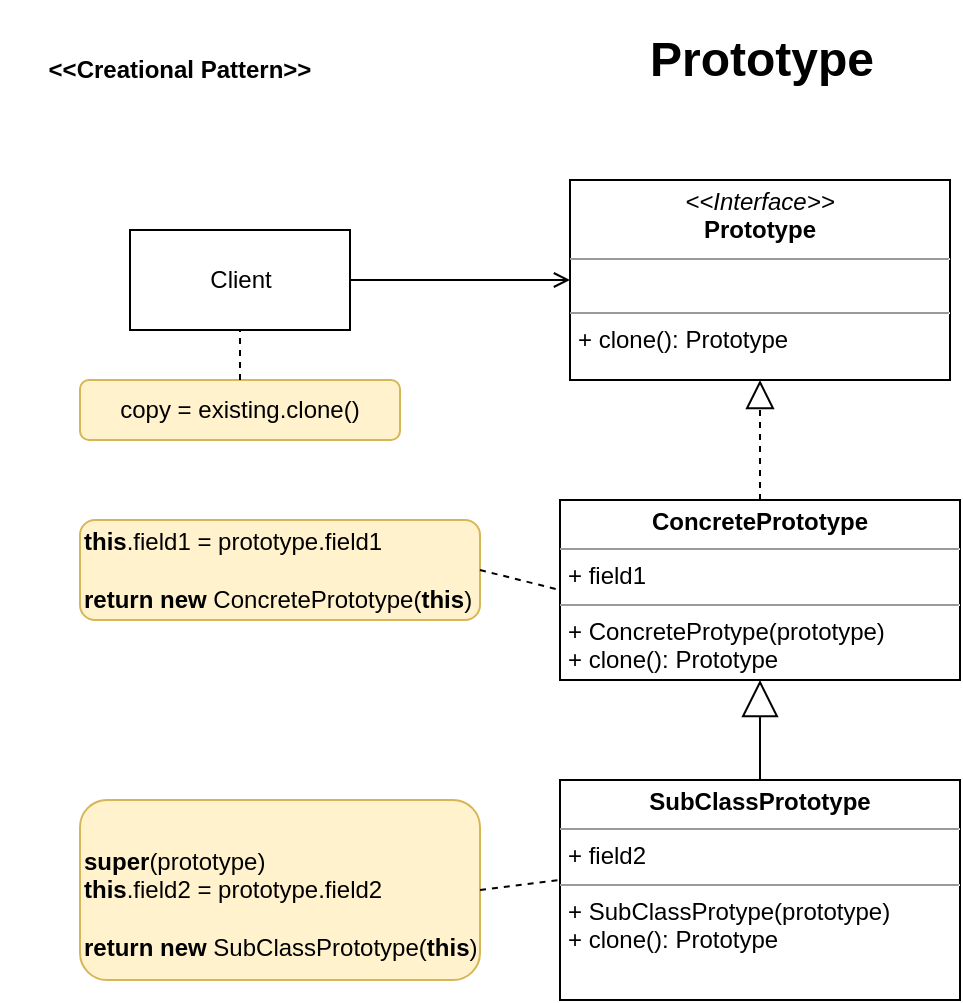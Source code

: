 <mxfile version="20.2.7" type="github">
  <diagram id="C5RBs43oDa-KdzZeNtuy" name="Page-1">
    <mxGraphModel dx="1038" dy="1740" grid="1" gridSize="10" guides="1" tooltips="1" connect="1" arrows="1" fold="1" page="1" pageScale="1" pageWidth="827" pageHeight="1169" math="0" shadow="0">
      <root>
        <mxCell id="WIyWlLk6GJQsqaUBKTNV-0" />
        <mxCell id="WIyWlLk6GJQsqaUBKTNV-1" parent="WIyWlLk6GJQsqaUBKTNV-0" />
        <mxCell id="44PV9vE5lVTY9_xdUnsA-0" value="&lt;b&gt;&amp;lt;&amp;lt;Creational Pattern&amp;gt;&amp;gt;&lt;/b&gt;" style="text;html=1;strokeColor=none;fillColor=none;align=center;verticalAlign=middle;whiteSpace=wrap;rounded=0;" vertex="1" parent="WIyWlLk6GJQsqaUBKTNV-1">
          <mxGeometry x="40" y="10" width="180" height="30" as="geometry" />
        </mxCell>
        <mxCell id="44PV9vE5lVTY9_xdUnsA-1" value="&lt;h1&gt;Prototype&lt;/h1&gt;" style="text;html=1;strokeColor=none;fillColor=none;spacing=5;spacingTop=-20;whiteSpace=wrap;overflow=hidden;rounded=0;" vertex="1" parent="WIyWlLk6GJQsqaUBKTNV-1">
          <mxGeometry x="360" width="120" height="50" as="geometry" />
        </mxCell>
        <mxCell id="44PV9vE5lVTY9_xdUnsA-2" value="&lt;p style=&quot;margin:0px;margin-top:4px;text-align:center;&quot;&gt;&lt;i&gt;&amp;lt;&amp;lt;Interface&amp;gt;&amp;gt;&lt;/i&gt;&lt;br&gt;&lt;b&gt;Prototype&lt;/b&gt;&lt;/p&gt;&lt;hr size=&quot;1&quot;&gt;&lt;p style=&quot;margin:0px;margin-left:4px;&quot;&gt;&lt;br&gt;&lt;/p&gt;&lt;hr size=&quot;1&quot;&gt;&lt;p style=&quot;margin:0px;margin-left:4px;&quot;&gt;+ clone(): Prototype&lt;br&gt;&lt;br&gt;&lt;/p&gt;" style="verticalAlign=top;align=left;overflow=fill;fontSize=12;fontFamily=Helvetica;html=1;" vertex="1" parent="WIyWlLk6GJQsqaUBKTNV-1">
          <mxGeometry x="325" y="80" width="190" height="100" as="geometry" />
        </mxCell>
        <mxCell id="44PV9vE5lVTY9_xdUnsA-3" value="&lt;p style=&quot;margin:0px;margin-top:4px;text-align:center;&quot;&gt;&lt;b&gt;ConcretePrototype&lt;/b&gt;&lt;/p&gt;&lt;hr size=&quot;1&quot;&gt;&lt;p style=&quot;margin:0px;margin-left:4px;&quot;&gt;+ field1&lt;/p&gt;&lt;hr size=&quot;1&quot;&gt;&lt;p style=&quot;margin:0px;margin-left:4px;&quot;&gt;+ ConcreteProtype(prototype)&lt;/p&gt;&lt;p style=&quot;margin:0px;margin-left:4px;&quot;&gt;+ clone(): Prototype&lt;/p&gt;" style="verticalAlign=top;align=left;overflow=fill;fontSize=12;fontFamily=Helvetica;html=1;" vertex="1" parent="WIyWlLk6GJQsqaUBKTNV-1">
          <mxGeometry x="320" y="240" width="200" height="90" as="geometry" />
        </mxCell>
        <mxCell id="44PV9vE5lVTY9_xdUnsA-4" value="" style="endArrow=block;dashed=1;endFill=0;endSize=12;html=1;rounded=0;exitX=0.5;exitY=0;exitDx=0;exitDy=0;entryX=0.5;entryY=1;entryDx=0;entryDy=0;" edge="1" parent="WIyWlLk6GJQsqaUBKTNV-1" source="44PV9vE5lVTY9_xdUnsA-3" target="44PV9vE5lVTY9_xdUnsA-2">
          <mxGeometry width="160" relative="1" as="geometry">
            <mxPoint x="460" y="210" as="sourcePoint" />
            <mxPoint x="620" y="210" as="targetPoint" />
          </mxGeometry>
        </mxCell>
        <mxCell id="44PV9vE5lVTY9_xdUnsA-5" value="Client" style="html=1;" vertex="1" parent="WIyWlLk6GJQsqaUBKTNV-1">
          <mxGeometry x="105" y="105" width="110" height="50" as="geometry" />
        </mxCell>
        <mxCell id="44PV9vE5lVTY9_xdUnsA-6" value="" style="endArrow=open;html=1;rounded=0;exitX=1;exitY=0.5;exitDx=0;exitDy=0;entryX=0;entryY=0.5;entryDx=0;entryDy=0;endFill=0;" edge="1" parent="WIyWlLk6GJQsqaUBKTNV-1" source="44PV9vE5lVTY9_xdUnsA-5" target="44PV9vE5lVTY9_xdUnsA-2">
          <mxGeometry width="50" height="50" relative="1" as="geometry">
            <mxPoint x="210" y="170" as="sourcePoint" />
            <mxPoint x="260" y="120" as="targetPoint" />
          </mxGeometry>
        </mxCell>
        <mxCell id="44PV9vE5lVTY9_xdUnsA-7" value="copy = existing.clone()" style="text;html=1;strokeColor=#d6b656;fillColor=#fff2cc;align=center;verticalAlign=middle;whiteSpace=wrap;rounded=1;" vertex="1" parent="WIyWlLk6GJQsqaUBKTNV-1">
          <mxGeometry x="80" y="180" width="160" height="30" as="geometry" />
        </mxCell>
        <mxCell id="44PV9vE5lVTY9_xdUnsA-8" value="" style="endArrow=none;dashed=1;html=1;rounded=0;exitX=0.5;exitY=0;exitDx=0;exitDy=0;entryX=0.5;entryY=1;entryDx=0;entryDy=0;" edge="1" parent="WIyWlLk6GJQsqaUBKTNV-1" source="44PV9vE5lVTY9_xdUnsA-7" target="44PV9vE5lVTY9_xdUnsA-5">
          <mxGeometry width="50" height="50" relative="1" as="geometry">
            <mxPoint x="160" y="200" as="sourcePoint" />
            <mxPoint x="155" y="150" as="targetPoint" />
          </mxGeometry>
        </mxCell>
        <mxCell id="44PV9vE5lVTY9_xdUnsA-9" value="&lt;b&gt;this&lt;/b&gt;.field1 = prototype.field1&lt;br&gt;&lt;br&gt;&lt;b&gt;return new&lt;/b&gt; ConcretePrototype(&lt;b&gt;this&lt;/b&gt;)" style="text;html=1;strokeColor=#d6b656;fillColor=#fff2cc;align=left;verticalAlign=middle;whiteSpace=wrap;rounded=1;" vertex="1" parent="WIyWlLk6GJQsqaUBKTNV-1">
          <mxGeometry x="80" y="250" width="200" height="50" as="geometry" />
        </mxCell>
        <mxCell id="44PV9vE5lVTY9_xdUnsA-10" value="" style="endArrow=none;dashed=1;html=1;rounded=0;entryX=0;entryY=0.5;entryDx=0;entryDy=0;exitX=1;exitY=0.5;exitDx=0;exitDy=0;" edge="1" parent="WIyWlLk6GJQsqaUBKTNV-1" source="44PV9vE5lVTY9_xdUnsA-9" target="44PV9vE5lVTY9_xdUnsA-3">
          <mxGeometry width="50" height="50" relative="1" as="geometry">
            <mxPoint x="260" y="320" as="sourcePoint" />
            <mxPoint x="310" y="270" as="targetPoint" />
          </mxGeometry>
        </mxCell>
        <mxCell id="44PV9vE5lVTY9_xdUnsA-11" value="&lt;p style=&quot;margin:0px;margin-top:4px;text-align:center;&quot;&gt;&lt;b&gt;SubClassPrototype&lt;/b&gt;&lt;/p&gt;&lt;hr size=&quot;1&quot;&gt;&lt;p style=&quot;margin:0px;margin-left:4px;&quot;&gt;+ field2&lt;/p&gt;&lt;hr size=&quot;1&quot;&gt;&lt;p style=&quot;margin:0px;margin-left:4px;&quot;&gt;+ SubClassProtype(prototype)&lt;/p&gt;&lt;p style=&quot;margin:0px;margin-left:4px;&quot;&gt;+ clone(): Prototype&lt;/p&gt;" style="verticalAlign=top;align=left;overflow=fill;fontSize=12;fontFamily=Helvetica;html=1;" vertex="1" parent="WIyWlLk6GJQsqaUBKTNV-1">
          <mxGeometry x="320" y="380" width="200" height="110" as="geometry" />
        </mxCell>
        <mxCell id="44PV9vE5lVTY9_xdUnsA-12" value="&lt;b&gt;&lt;br&gt;super&lt;/b&gt;(prototype)&lt;br&gt;&lt;b&gt;this&lt;/b&gt;.field2 = prototype.field2&lt;br&gt;&lt;br&gt;&lt;b&gt;return new&lt;/b&gt;&amp;nbsp;SubClassPrototype(&lt;b&gt;this&lt;/b&gt;)" style="text;html=1;strokeColor=#d6b656;fillColor=#fff2cc;align=left;verticalAlign=middle;whiteSpace=wrap;rounded=1;" vertex="1" parent="WIyWlLk6GJQsqaUBKTNV-1">
          <mxGeometry x="80" y="390" width="200" height="90" as="geometry" />
        </mxCell>
        <mxCell id="44PV9vE5lVTY9_xdUnsA-13" value="" style="endArrow=none;dashed=1;html=1;rounded=0;exitX=1;exitY=0.5;exitDx=0;exitDy=0;" edge="1" parent="WIyWlLk6GJQsqaUBKTNV-1" source="44PV9vE5lVTY9_xdUnsA-12">
          <mxGeometry width="50" height="50" relative="1" as="geometry">
            <mxPoint x="280" y="480" as="sourcePoint" />
            <mxPoint x="320" y="430" as="targetPoint" />
          </mxGeometry>
        </mxCell>
        <mxCell id="44PV9vE5lVTY9_xdUnsA-14" value="" style="endArrow=block;endSize=16;endFill=0;html=1;rounded=0;" edge="1" parent="WIyWlLk6GJQsqaUBKTNV-1" target="44PV9vE5lVTY9_xdUnsA-3">
          <mxGeometry width="160" relative="1" as="geometry">
            <mxPoint x="420" y="380" as="sourcePoint" />
            <mxPoint x="580" y="380" as="targetPoint" />
          </mxGeometry>
        </mxCell>
      </root>
    </mxGraphModel>
  </diagram>
</mxfile>
